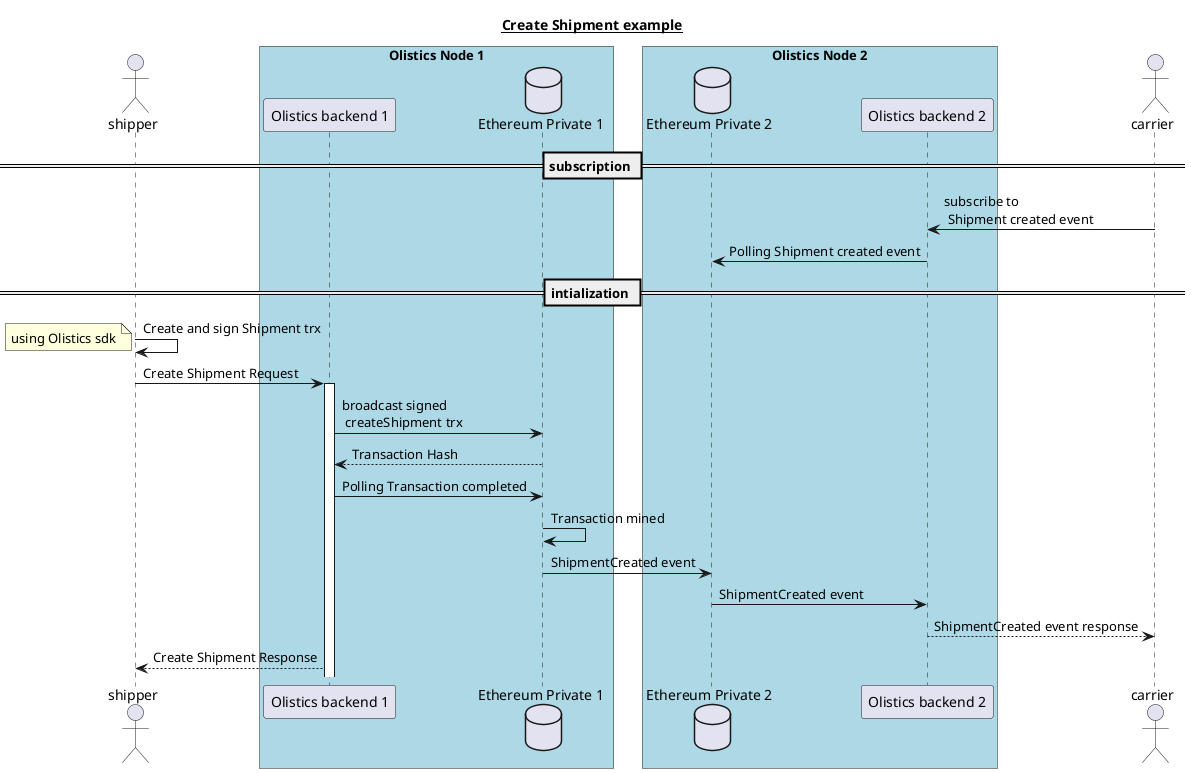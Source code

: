 
@startuml

actor shipper
box "Olistics Node 1" #LightBlue
participant "Olistics backend 1"
database "Ethereum Private 1"
end box
box "Olistics Node 2" #LightBlue
database "Ethereum Private 2"
participant "Olistics backend 2"
end box
actor carrier

title __Create Shipment example__


'autonumber

== subscription ==
carrier -> "Olistics backend 2" : subscribe to \n Shipment created event
"Olistics backend 2" -> "Ethereum Private 2" : Polling Shipment created event


== intialization ==
shipper -> shipper : Create and sign Shipment trx
note left: using Olistics sdk

shipper -> "Olistics backend 1": Create Shipment Request
activate "Olistics backend 1"

"Olistics backend 1" -> "Ethereum Private 1" : broadcast signed \n createShipment trx

"Ethereum Private 1" --> "Olistics backend 1" : Transaction Hash

"Olistics backend 1" -> "Ethereum Private 1" : Polling Transaction completed

"Ethereum Private 1" -> "Ethereum Private 1" : Transaction mined

"Ethereum Private 1" -> "Ethereum Private 2" : ShipmentCreated event


"Ethereum Private 2" -> "Olistics backend 2" : ShipmentCreated event

"Olistics backend 2" --> "carrier" : ShipmentCreated event response


"Olistics backend 1" --> shipper: Create Shipment Response



@enduml